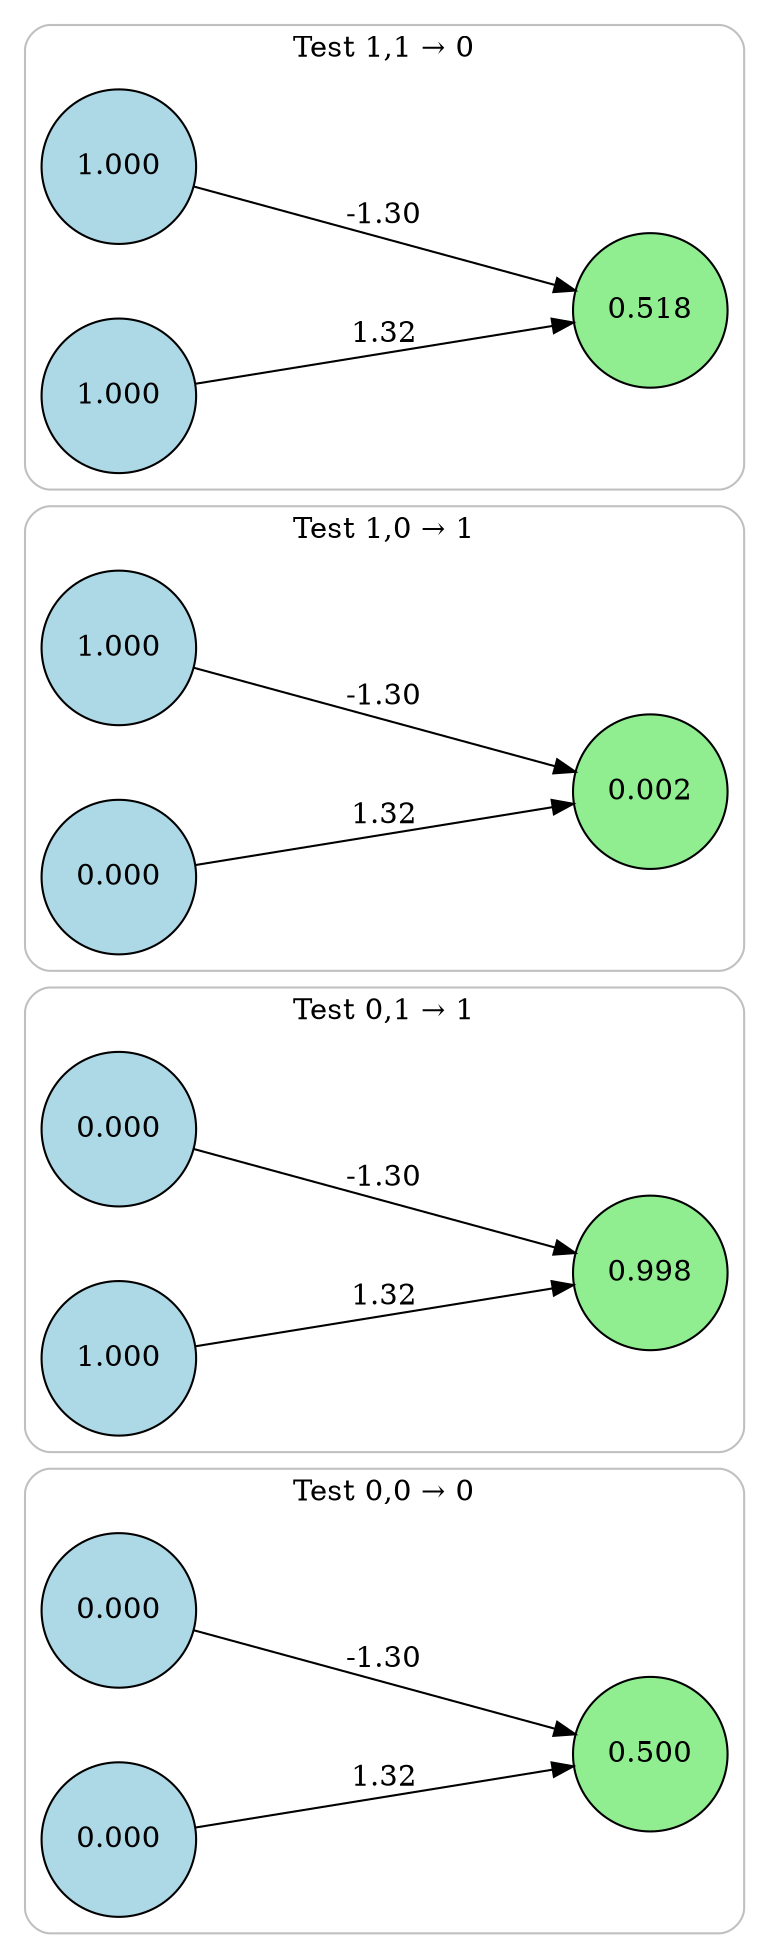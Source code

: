 digraph neat {
  compound=true;
  rankdir=LR;
  node [shape=circle];
  ranksep=2.0;
  nodesep=0.5;
  subgraph cluster_0 {
    label="Test 0,0 → 0";
    style=rounded;
    color=gray;
    node0_0 [label="0.000", style=filled, fillcolor=lightblue];
    node1_0 [label="0.000", style=filled, fillcolor=lightblue];
    node149_0 [label="0.500", style=filled, fillcolor=lightgreen];
    node0_0 -> node149_0 [label="-1.30"];
    node1_0 -> node149_0 [label="1.32"];
  }
  subgraph cluster_1 {
    label="Test 0,1 → 1";
    style=rounded;
    color=gray;
    node0_1 [label="0.000", style=filled, fillcolor=lightblue];
    node1_1 [label="1.000", style=filled, fillcolor=lightblue];
    node149_1 [label="0.998", style=filled, fillcolor=lightgreen];
    node0_1 -> node149_1 [label="-1.30"];
    node1_1 -> node149_1 [label="1.32"];
  }
  subgraph cluster_2 {
    label="Test 1,0 → 1";
    style=rounded;
    color=gray;
    node0_2 [label="1.000", style=filled, fillcolor=lightblue];
    node1_2 [label="0.000", style=filled, fillcolor=lightblue];
    node149_2 [label="0.002", style=filled, fillcolor=lightgreen];
    node0_2 -> node149_2 [label="-1.30"];
    node1_2 -> node149_2 [label="1.32"];
  }
  subgraph cluster_3 {
    label="Test 1,1 → 0";
    style=rounded;
    color=gray;
    node0_3 [label="1.000", style=filled, fillcolor=lightblue];
    node1_3 [label="1.000", style=filled, fillcolor=lightblue];
    node149_3 [label="0.518", style=filled, fillcolor=lightgreen];
    node0_3 -> node149_3 [label="-1.30"];
    node1_3 -> node149_3 [label="1.32"];
  }
}
